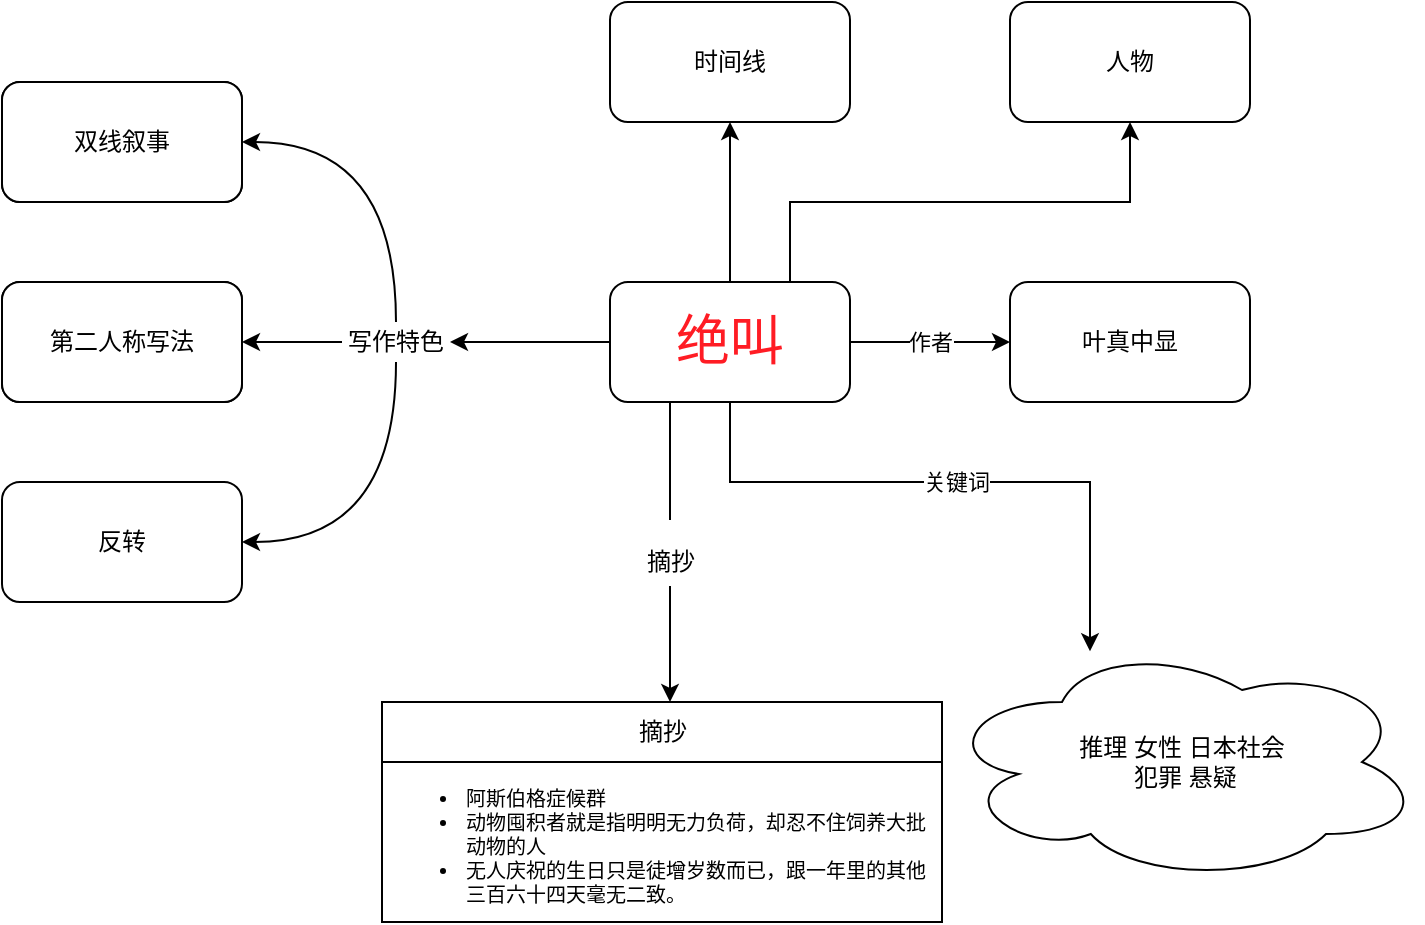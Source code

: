 <mxfile version="16.1.2" type="device"><diagram id="HRwoFWdBKMlV_3GAMN6K" name="第 1 页"><mxGraphModel dx="918" dy="571" grid="1" gridSize="10" guides="1" tooltips="1" connect="1" arrows="1" fold="1" page="1" pageScale="1" pageWidth="827" pageHeight="1169" math="0" shadow="0"><root><mxCell id="0"/><mxCell id="1" parent="0"/><mxCell id="cmEXHS2Jn40y8v_VmmSe-3" value="作者" style="edgeStyle=orthogonalEdgeStyle;rounded=0;orthogonalLoop=1;jettySize=auto;html=1;" edge="1" parent="1" source="cmEXHS2Jn40y8v_VmmSe-1" target="cmEXHS2Jn40y8v_VmmSe-2"><mxGeometry relative="1" as="geometry"/></mxCell><mxCell id="cmEXHS2Jn40y8v_VmmSe-5" value="关键词" style="edgeStyle=orthogonalEdgeStyle;rounded=0;orthogonalLoop=1;jettySize=auto;html=1;" edge="1" parent="1" source="cmEXHS2Jn40y8v_VmmSe-1" target="cmEXHS2Jn40y8v_VmmSe-4"><mxGeometry relative="1" as="geometry"><Array as="points"><mxPoint x="414" y="400"/><mxPoint x="594" y="400"/></Array></mxGeometry></mxCell><mxCell id="cmEXHS2Jn40y8v_VmmSe-7" value="" style="edgeStyle=orthogonalEdgeStyle;rounded=0;orthogonalLoop=1;jettySize=auto;html=1;" edge="1" parent="1" source="cmEXHS2Jn40y8v_VmmSe-1" target="cmEXHS2Jn40y8v_VmmSe-6"><mxGeometry relative="1" as="geometry"/></mxCell><mxCell id="cmEXHS2Jn40y8v_VmmSe-1" value="&lt;font color=&quot;#ff1c24&quot; style=&quot;font-size: 27px&quot;&gt;绝叫&lt;/font&gt;" style="rounded=1;whiteSpace=wrap;html=1;" vertex="1" parent="1"><mxGeometry x="354" y="300" width="120" height="60" as="geometry"/></mxCell><mxCell id="cmEXHS2Jn40y8v_VmmSe-33" value="" style="edgeStyle=orthogonalEdgeStyle;rounded=0;orthogonalLoop=1;jettySize=auto;html=1;fontSize=27;fontColor=#FF1C24;exitX=0.75;exitY=0;exitDx=0;exitDy=0;" edge="1" parent="1" source="cmEXHS2Jn40y8v_VmmSe-1" target="cmEXHS2Jn40y8v_VmmSe-32"><mxGeometry relative="1" as="geometry"/></mxCell><mxCell id="cmEXHS2Jn40y8v_VmmSe-2" value="叶真中显" style="rounded=1;whiteSpace=wrap;html=1;" vertex="1" parent="1"><mxGeometry x="554" y="300" width="120" height="60" as="geometry"/></mxCell><mxCell id="cmEXHS2Jn40y8v_VmmSe-4" value="推理 女性 日本社会&lt;br&gt;&amp;nbsp;犯罪 悬疑" style="ellipse;shape=cloud;whiteSpace=wrap;html=1;fontFamily=Helvetica;fontSize=12;fontColor=rgb(0, 0, 0);align=center;strokeColor=rgb(0, 0, 0);fillColor=rgb(255, 255, 255);" vertex="1" parent="1"><mxGeometry x="520" y="480" width="240" height="120" as="geometry"/></mxCell><mxCell id="cmEXHS2Jn40y8v_VmmSe-14" value="" style="curved=1;endArrow=classic;html=1;fontFamily=Helvetica;fontSize=27;fontColor=#FF1C24;align=center;strokeColor=rgb(0, 0, 0);edgeStyle=orthogonalEdgeStyle;" edge="1" parent="1" source="cmEXHS2Jn40y8v_VmmSe-6" target="cmEXHS2Jn40y8v_VmmSe-13"><mxGeometry relative="1" as="geometry"><Array as="points"><mxPoint x="247" y="230"/></Array></mxGeometry></mxCell><mxCell id="cmEXHS2Jn40y8v_VmmSe-21" style="curved=1;endArrow=classic;html=1;fontFamily=Helvetica;fontSize=27;fontColor=#FF1C24;align=center;strokeColor=rgb(0, 0, 0);edgeStyle=orthogonalEdgeStyle;entryX=1;entryY=0.5;entryDx=0;entryDy=0;" edge="1" parent="1" source="cmEXHS2Jn40y8v_VmmSe-6" target="cmEXHS2Jn40y8v_VmmSe-17"><mxGeometry relative="1" as="geometry"><Array as="points"><mxPoint x="247" y="430"/></Array></mxGeometry></mxCell><mxCell id="cmEXHS2Jn40y8v_VmmSe-23" style="edgeStyle=orthogonalEdgeStyle;rounded=0;orthogonalLoop=1;jettySize=auto;html=1;exitX=0;exitY=0.5;exitDx=0;exitDy=0;entryX=1;entryY=0.5;entryDx=0;entryDy=0;fontSize=27;fontColor=#FF1C24;" edge="1" parent="1" source="cmEXHS2Jn40y8v_VmmSe-6" target="cmEXHS2Jn40y8v_VmmSe-20"><mxGeometry relative="1" as="geometry"/></mxCell><mxCell id="cmEXHS2Jn40y8v_VmmSe-6" value="写作特色" style="rounded=1;whiteSpace=wrap;html=1;strokeColor=none;" vertex="1" parent="1"><mxGeometry x="220" y="320" width="54" height="20" as="geometry"/></mxCell><mxCell id="cmEXHS2Jn40y8v_VmmSe-13" value="双线叙事" style="rounded=1;whiteSpace=wrap;html=1;" vertex="1" parent="1"><mxGeometry x="50" y="200" width="120" height="60" as="geometry"/></mxCell><mxCell id="cmEXHS2Jn40y8v_VmmSe-15" value="第二人称写法" style="rounded=1;whiteSpace=wrap;html=1;" vertex="1" parent="1"><mxGeometry x="50" y="300" width="120" height="60" as="geometry"/></mxCell><mxCell id="cmEXHS2Jn40y8v_VmmSe-17" value="反转" style="rounded=1;whiteSpace=wrap;html=1;" vertex="1" parent="1"><mxGeometry x="50" y="400" width="120" height="60" as="geometry"/></mxCell><mxCell id="cmEXHS2Jn40y8v_VmmSe-19" value="双线叙事" style="rounded=1;whiteSpace=wrap;html=1;" vertex="1" parent="1"><mxGeometry x="50" y="200" width="120" height="60" as="geometry"/></mxCell><mxCell id="cmEXHS2Jn40y8v_VmmSe-20" value="第二人称写法" style="rounded=1;whiteSpace=wrap;html=1;" vertex="1" parent="1"><mxGeometry x="50" y="300" width="120" height="60" as="geometry"/></mxCell><mxCell id="cmEXHS2Jn40y8v_VmmSe-35" value="" style="edgeStyle=orthogonalEdgeStyle;rounded=0;orthogonalLoop=1;jettySize=auto;html=1;fontSize=27;fontColor=#FF1C24;exitX=0.5;exitY=0;exitDx=0;exitDy=0;" edge="1" parent="1" source="cmEXHS2Jn40y8v_VmmSe-1" target="cmEXHS2Jn40y8v_VmmSe-34"><mxGeometry relative="1" as="geometry"/></mxCell><mxCell id="cmEXHS2Jn40y8v_VmmSe-32" value="人物" style="rounded=1;whiteSpace=wrap;html=1;" vertex="1" parent="1"><mxGeometry x="554" y="160" width="120" height="60" as="geometry"/></mxCell><mxCell id="cmEXHS2Jn40y8v_VmmSe-37" value="&lt;font style=&quot;font-size: 12px&quot; color=&quot;#000000&quot;&gt;摘抄&lt;/font&gt;" style="edgeStyle=orthogonalEdgeStyle;rounded=0;orthogonalLoop=1;jettySize=auto;html=1;fontSize=27;fontColor=#FF1C24;exitX=0.25;exitY=1;exitDx=0;exitDy=0;" edge="1" parent="1" source="cmEXHS2Jn40y8v_VmmSe-1" target="cmEXHS2Jn40y8v_VmmSe-36"><mxGeometry relative="1" as="geometry"><Array as="points"><mxPoint x="384" y="480"/><mxPoint x="384" y="480"/></Array></mxGeometry></mxCell><mxCell id="cmEXHS2Jn40y8v_VmmSe-34" value="时间线" style="rounded=1;whiteSpace=wrap;html=1;" vertex="1" parent="1"><mxGeometry x="354" y="160" width="120" height="60" as="geometry"/></mxCell><mxCell id="cmEXHS2Jn40y8v_VmmSe-36" value="摘抄" style="swimlane;fontStyle=0;childLayout=stackLayout;horizontal=1;startSize=30;horizontalStack=0;resizeParent=1;resizeParentMax=0;resizeLast=0;collapsible=1;marginBottom=0;fontFamily=Helvetica;fontSize=12;fontColor=rgb(0, 0, 0);align=center;strokeColor=rgb(0, 0, 0);fillColor=rgb(255, 255, 255);html=1;" vertex="1" parent="1"><mxGeometry x="240" y="510" width="280" height="110" as="geometry"><mxRectangle x="210" y="510" width="60" height="30" as="alternateBounds"/></mxGeometry></mxCell><mxCell id="cmEXHS2Jn40y8v_VmmSe-47" value="&lt;ul&gt;&lt;li&gt;&lt;span style=&quot;text-align: center&quot;&gt;阿斯伯格症候群&lt;/span&gt;&lt;/li&gt;&lt;li&gt;动物囤积者就是指明明无力负荷，却忍不住饲养大批动物的人&lt;/li&gt;&lt;li&gt;无人庆祝的生日只是徒增岁数而已，跟一年里的其他三百六十四天毫无二致。&lt;/li&gt;&lt;/ul&gt;" style="text;strokeColor=none;fillColor=none;html=1;whiteSpace=wrap;verticalAlign=middle;overflow=hidden;fontSize=10;fontColor=#000000;" vertex="1" parent="cmEXHS2Jn40y8v_VmmSe-36"><mxGeometry y="30" width="280" height="80" as="geometry"/></mxCell></root></mxGraphModel></diagram></mxfile>